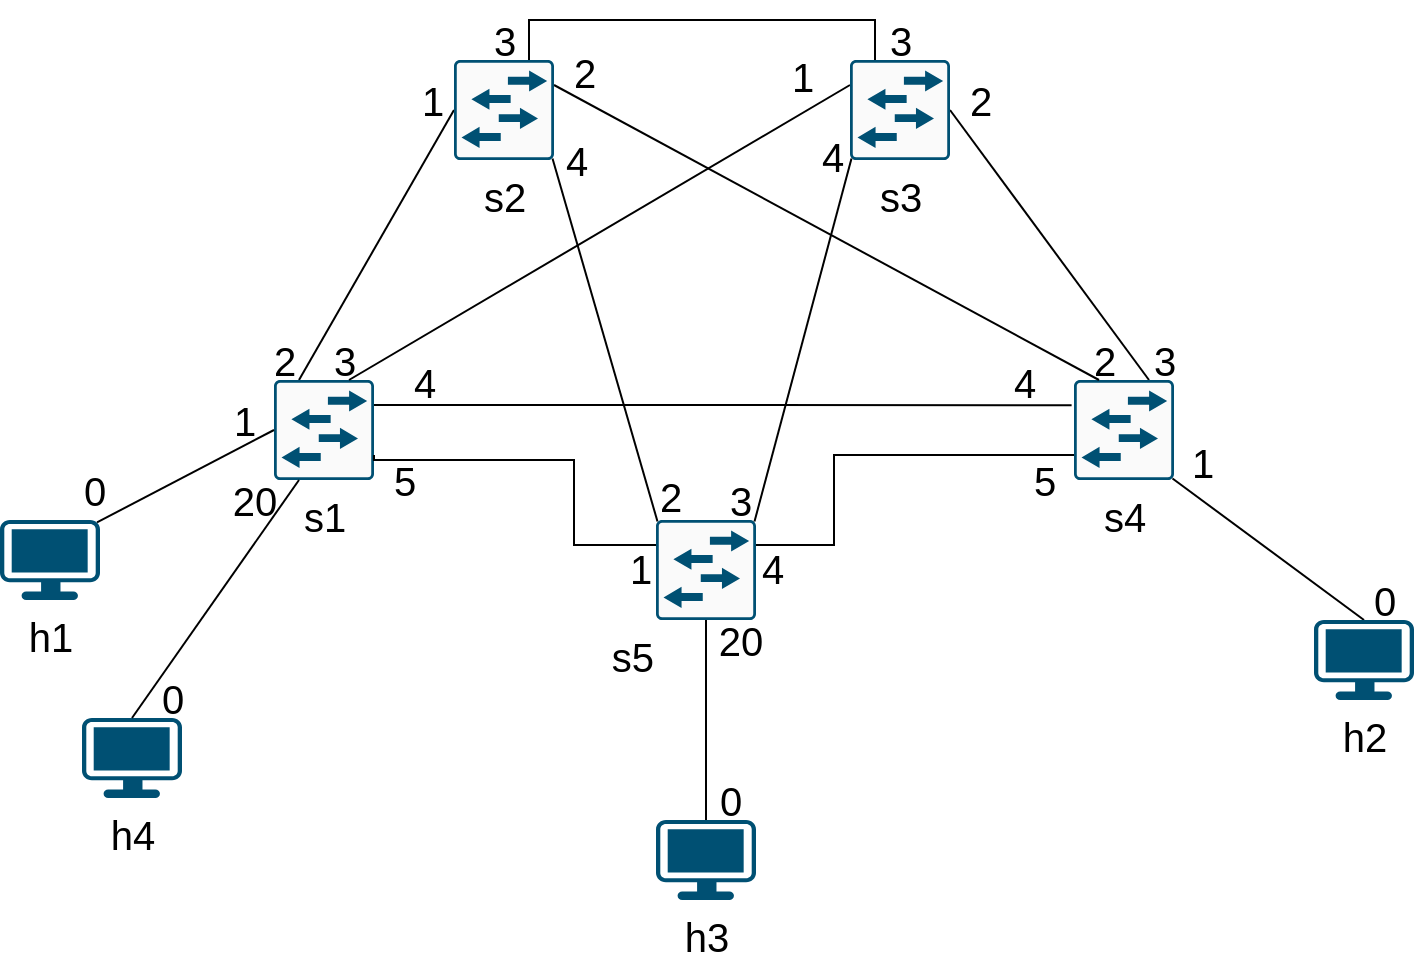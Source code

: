 <mxfile version="20.8.16" type="device"><diagram name="Página-1" id="FMIssGx31ZWzAPNsEll5"><mxGraphModel dx="1036" dy="654" grid="1" gridSize="10" guides="1" tooltips="1" connect="1" arrows="1" fold="1" page="1" pageScale="1" pageWidth="827" pageHeight="1169" math="0" shadow="0"><root><mxCell id="0"/><mxCell id="1" parent="0"/><mxCell id="IcSTJW2ZjOs-U5tJtDkX-16" style="hachureGap=4;orthogonalLoop=1;jettySize=auto;html=1;exitX=0.25;exitY=0;exitDx=0;exitDy=0;exitPerimeter=0;entryX=0;entryY=0.5;entryDx=0;entryDy=0;entryPerimeter=0;fontFamily=Helvetica;fontSize=16;rounded=1;shadow=0;strokeColor=default;startArrow=none;startFill=0;endArrow=none;endFill=0;" parent="1" source="IcSTJW2ZjOs-U5tJtDkX-1" target="IcSTJW2ZjOs-U5tJtDkX-4" edge="1"><mxGeometry relative="1" as="geometry"/></mxCell><mxCell id="IcSTJW2ZjOs-U5tJtDkX-1" value="s1" style="sketch=0;points=[[0.015,0.015,0],[0.985,0.015,0],[0.985,0.985,0],[0.015,0.985,0],[0.25,0,0],[0.5,0,0],[0.75,0,0],[1,0.25,0],[1,0.5,0],[1,0.75,0],[0.75,1,0],[0.5,1,0],[0.25,1,0],[0,0.75,0],[0,0.5,0],[0,0.25,0]];verticalLabelPosition=bottom;html=1;verticalAlign=top;aspect=fixed;align=center;pointerEvents=1;shape=mxgraph.cisco19.rect;prIcon=l2_switch;fillColor=#FAFAFA;strokeColor=#005073;hachureGap=4;jiggle=2;curveFitting=1;fontFamily=Helvetica;fontSize=20;" parent="1" vertex="1"><mxGeometry x="150" y="240" width="50" height="50" as="geometry"/></mxCell><mxCell id="IcSTJW2ZjOs-U5tJtDkX-17" style="hachureGap=4;orthogonalLoop=1;jettySize=auto;html=1;exitX=0.75;exitY=0;exitDx=0;exitDy=0;exitPerimeter=0;entryX=1;entryY=0.5;entryDx=0;entryDy=0;entryPerimeter=0;fontFamily=Helvetica;fontSize=16;rounded=1;shadow=0;strokeColor=default;startArrow=none;startFill=0;endArrow=none;endFill=0;" parent="1" source="IcSTJW2ZjOs-U5tJtDkX-2" target="IcSTJW2ZjOs-U5tJtDkX-3" edge="1"><mxGeometry relative="1" as="geometry"/></mxCell><mxCell id="IcSTJW2ZjOs-U5tJtDkX-2" value="s4" style="sketch=0;points=[[0.015,0.015,0],[0.985,0.015,0],[0.985,0.985,0],[0.015,0.985,0],[0.25,0,0],[0.5,0,0],[0.75,0,0],[1,0.25,0],[1,0.5,0],[1,0.75,0],[0.75,1,0],[0.5,1,0],[0.25,1,0],[0,0.75,0],[0,0.5,0],[0,0.25,0]];verticalLabelPosition=bottom;html=1;verticalAlign=top;aspect=fixed;align=center;pointerEvents=1;shape=mxgraph.cisco19.rect;prIcon=l2_switch;fillColor=#FAFAFA;strokeColor=#005073;hachureGap=4;jiggle=2;curveFitting=1;fontFamily=Helvetica;fontSize=20;" parent="1" vertex="1"><mxGeometry x="550" y="240" width="50" height="50" as="geometry"/></mxCell><mxCell id="IcSTJW2ZjOs-U5tJtDkX-18" style="hachureGap=4;orthogonalLoop=1;jettySize=auto;html=1;exitX=0;exitY=0.25;exitDx=0;exitDy=0;exitPerimeter=0;entryX=0.75;entryY=0;entryDx=0;entryDy=0;entryPerimeter=0;fontFamily=Helvetica;fontSize=16;rounded=1;shadow=0;strokeColor=default;startArrow=none;startFill=0;endArrow=none;endFill=0;" parent="1" source="IcSTJW2ZjOs-U5tJtDkX-3" target="IcSTJW2ZjOs-U5tJtDkX-1" edge="1"><mxGeometry relative="1" as="geometry"/></mxCell><mxCell id="IcSTJW2ZjOs-U5tJtDkX-3" value="s3" style="sketch=0;points=[[0.015,0.015,0],[0.985,0.015,0],[0.985,0.985,0],[0.015,0.985,0],[0.25,0,0],[0.5,0,0],[0.75,0,0],[1,0.25,0],[1,0.5,0],[1,0.75,0],[0.75,1,0],[0.5,1,0],[0.25,1,0],[0,0.75,0],[0,0.5,0],[0,0.25,0]];verticalLabelPosition=bottom;html=1;verticalAlign=top;aspect=fixed;align=center;pointerEvents=1;shape=mxgraph.cisco19.rect;prIcon=l2_switch;fillColor=#FAFAFA;strokeColor=#005073;hachureGap=4;jiggle=2;curveFitting=1;fontFamily=Helvetica;fontSize=20;" parent="1" vertex="1"><mxGeometry x="438" y="80" width="50" height="50" as="geometry"/></mxCell><mxCell id="IcSTJW2ZjOs-U5tJtDkX-19" style="hachureGap=4;orthogonalLoop=1;jettySize=auto;html=1;entryX=0.25;entryY=0;entryDx=0;entryDy=0;entryPerimeter=0;fontFamily=Helvetica;fontSize=16;rounded=1;shadow=0;strokeColor=default;startArrow=none;startFill=0;endArrow=none;endFill=0;exitX=1;exitY=0.25;exitDx=0;exitDy=0;exitPerimeter=0;" parent="1" source="IcSTJW2ZjOs-U5tJtDkX-4" target="IcSTJW2ZjOs-U5tJtDkX-2" edge="1"><mxGeometry relative="1" as="geometry"><mxPoint x="300" y="90" as="sourcePoint"/></mxGeometry></mxCell><mxCell id="PKB-Hc18oisr_aACpKpK-17" style="edgeStyle=none;hachureGap=4;orthogonalLoop=1;jettySize=auto;html=1;exitX=0.985;exitY=0.985;exitDx=0;exitDy=0;exitPerimeter=0;entryX=0.015;entryY=0.015;entryDx=0;entryDy=0;entryPerimeter=0;fontFamily=Architects Daughter;fontSource=https%3A%2F%2Ffonts.googleapis.com%2Fcss%3Ffamily%3DArchitects%2BDaughter;fontSize=16;endArrow=none;endFill=0;strokeColor=default;rounded=0;shadow=0;" edge="1" parent="1" source="IcSTJW2ZjOs-U5tJtDkX-4" target="PKB-Hc18oisr_aACpKpK-1"><mxGeometry relative="1" as="geometry"/></mxCell><mxCell id="IcSTJW2ZjOs-U5tJtDkX-4" value="s2" style="sketch=0;points=[[0.015,0.015,0],[0.985,0.015,0],[0.985,0.985,0],[0.015,0.985,0],[0.25,0,0],[0.5,0,0],[0.75,0,0],[1,0.25,0],[1,0.5,0],[1,0.75,0],[0.75,1,0],[0.5,1,0],[0.25,1,0],[0,0.75,0],[0,0.5,0],[0,0.25,0]];verticalLabelPosition=bottom;html=1;verticalAlign=top;aspect=fixed;align=center;pointerEvents=1;shape=mxgraph.cisco19.rect;prIcon=l2_switch;fillColor=#FAFAFA;strokeColor=#005073;hachureGap=4;jiggle=2;curveFitting=1;fontFamily=Helvetica;fontSize=20;" parent="1" vertex="1"><mxGeometry x="240" y="80" width="50" height="50" as="geometry"/></mxCell><mxCell id="IcSTJW2ZjOs-U5tJtDkX-15" style="hachureGap=4;orthogonalLoop=1;jettySize=auto;html=1;exitX=0.97;exitY=0.03;exitDx=0;exitDy=0;exitPerimeter=0;entryX=0;entryY=0.5;entryDx=0;entryDy=0;entryPerimeter=0;fontFamily=Helvetica;fontSize=16;rounded=1;shadow=0;strokeColor=default;startArrow=none;startFill=0;endArrow=none;endFill=0;" parent="1" source="IcSTJW2ZjOs-U5tJtDkX-5" target="IcSTJW2ZjOs-U5tJtDkX-1" edge="1"><mxGeometry relative="1" as="geometry"/></mxCell><mxCell id="IcSTJW2ZjOs-U5tJtDkX-5" value="h1" style="points=[[0.03,0.03,0],[0.5,0,0],[0.97,0.03,0],[1,0.4,0],[0.97,0.745,0],[0.5,1,0],[0.03,0.745,0],[0,0.4,0]];verticalLabelPosition=bottom;sketch=0;html=1;verticalAlign=top;aspect=fixed;align=center;pointerEvents=1;shape=mxgraph.cisco19.workstation;fillColor=#005073;strokeColor=none;hachureGap=4;jiggle=2;curveFitting=1;fontFamily=Helvetica;fontSize=20;" parent="1" vertex="1"><mxGeometry x="13" y="310" width="50" height="40" as="geometry"/></mxCell><mxCell id="IcSTJW2ZjOs-U5tJtDkX-21" style="hachureGap=4;orthogonalLoop=1;jettySize=auto;html=1;exitX=0.5;exitY=0;exitDx=0;exitDy=0;exitPerimeter=0;entryX=0.985;entryY=0.985;entryDx=0;entryDy=0;entryPerimeter=0;fontFamily=Helvetica;fontSize=16;rounded=1;shadow=0;strokeColor=default;startArrow=none;startFill=0;endArrow=none;endFill=0;" parent="1" source="IcSTJW2ZjOs-U5tJtDkX-20" target="IcSTJW2ZjOs-U5tJtDkX-2" edge="1"><mxGeometry relative="1" as="geometry"/></mxCell><mxCell id="IcSTJW2ZjOs-U5tJtDkX-20" value="h2" style="points=[[0.03,0.03,0],[0.5,0,0],[0.97,0.03,0],[1,0.4,0],[0.97,0.745,0],[0.5,1,0],[0.03,0.745,0],[0,0.4,0]];verticalLabelPosition=bottom;sketch=0;html=1;verticalAlign=top;aspect=fixed;align=center;pointerEvents=1;shape=mxgraph.cisco19.workstation;fillColor=#005073;strokeColor=none;hachureGap=4;jiggle=2;curveFitting=1;fontFamily=Helvetica;fontSize=20;" parent="1" vertex="1"><mxGeometry x="670" y="360" width="50" height="40" as="geometry"/></mxCell><mxCell id="IcSTJW2ZjOs-U5tJtDkX-23" value="0" style="text;html=1;align=center;verticalAlign=middle;resizable=0;points=[];autosize=1;strokeColor=none;fillColor=none;fontSize=20;fontFamily=Helvetica;" parent="1" vertex="1"><mxGeometry x="45" y="275" width="30" height="40" as="geometry"/></mxCell><mxCell id="IcSTJW2ZjOs-U5tJtDkX-24" value="0" style="text;html=1;align=center;verticalAlign=middle;resizable=0;points=[];autosize=1;strokeColor=none;fillColor=none;fontSize=20;fontFamily=Helvetica;" parent="1" vertex="1"><mxGeometry x="690" y="330" width="30" height="40" as="geometry"/></mxCell><mxCell id="IcSTJW2ZjOs-U5tJtDkX-25" value="1" style="text;html=1;align=center;verticalAlign=middle;resizable=0;points=[];autosize=1;strokeColor=none;fillColor=none;fontSize=20;fontFamily=Helvetica;" parent="1" vertex="1"><mxGeometry x="120" y="240" width="30" height="40" as="geometry"/></mxCell><mxCell id="IcSTJW2ZjOs-U5tJtDkX-26" value="1" style="text;html=1;align=center;verticalAlign=middle;resizable=0;points=[];autosize=1;strokeColor=none;fillColor=none;fontSize=20;fontFamily=Helvetica;" parent="1" vertex="1"><mxGeometry x="599" y="261" width="30" height="40" as="geometry"/></mxCell><mxCell id="IcSTJW2ZjOs-U5tJtDkX-27" value="1" style="text;html=1;align=center;verticalAlign=middle;resizable=0;points=[];autosize=1;strokeColor=none;fillColor=none;fontSize=20;fontFamily=Helvetica;" parent="1" vertex="1"><mxGeometry x="214" y="80" width="30" height="40" as="geometry"/></mxCell><mxCell id="IcSTJW2ZjOs-U5tJtDkX-28" value="1" style="text;html=1;align=center;verticalAlign=middle;resizable=0;points=[];autosize=1;strokeColor=none;fillColor=none;fontSize=20;fontFamily=Helvetica;" parent="1" vertex="1"><mxGeometry x="399" y="68" width="30" height="40" as="geometry"/></mxCell><mxCell id="IcSTJW2ZjOs-U5tJtDkX-29" value="2" style="text;html=1;align=center;verticalAlign=middle;resizable=0;points=[];autosize=1;strokeColor=none;fillColor=none;fontSize=20;fontFamily=Helvetica;" parent="1" vertex="1"><mxGeometry x="140" y="210" width="30" height="40" as="geometry"/></mxCell><mxCell id="IcSTJW2ZjOs-U5tJtDkX-30" value="3" style="text;html=1;align=center;verticalAlign=middle;resizable=0;points=[];autosize=1;strokeColor=none;fillColor=none;fontSize=20;fontFamily=Helvetica;" parent="1" vertex="1"><mxGeometry x="170" y="210" width="30" height="40" as="geometry"/></mxCell><mxCell id="IcSTJW2ZjOs-U5tJtDkX-31" value="2" style="text;html=1;align=center;verticalAlign=middle;resizable=0;points=[];autosize=1;strokeColor=none;fillColor=none;fontSize=20;fontFamily=Helvetica;" parent="1" vertex="1"><mxGeometry x="290" y="66" width="30" height="40" as="geometry"/></mxCell><mxCell id="IcSTJW2ZjOs-U5tJtDkX-32" value="2" style="text;html=1;align=center;verticalAlign=middle;resizable=0;points=[];autosize=1;strokeColor=none;fillColor=none;fontSize=20;fontFamily=Helvetica;" parent="1" vertex="1"><mxGeometry x="550" y="210" width="30" height="40" as="geometry"/></mxCell><mxCell id="IcSTJW2ZjOs-U5tJtDkX-33" value="2" style="text;html=1;align=center;verticalAlign=middle;resizable=0;points=[];autosize=1;strokeColor=none;fillColor=none;fontSize=20;fontFamily=Helvetica;" parent="1" vertex="1"><mxGeometry x="488" y="80" width="30" height="40" as="geometry"/></mxCell><mxCell id="IcSTJW2ZjOs-U5tJtDkX-34" value="3" style="text;html=1;align=center;verticalAlign=middle;resizable=0;points=[];autosize=1;strokeColor=none;fillColor=none;fontSize=20;fontFamily=Helvetica;" parent="1" vertex="1"><mxGeometry x="580" y="210" width="30" height="40" as="geometry"/></mxCell><mxCell id="zuttl3p_bnv3IiQKuOGB-2" style="edgeStyle=orthogonalEdgeStyle;rounded=0;orthogonalLoop=1;jettySize=auto;html=1;exitX=1;exitY=0.25;exitDx=0;exitDy=0;exitPerimeter=0;entryX=-0.04;entryY=1.065;entryDx=0;entryDy=0;entryPerimeter=0;endArrow=none;endFill=0;" parent="1" source="IcSTJW2ZjOs-U5tJtDkX-1" target="IcSTJW2ZjOs-U5tJtDkX-32" edge="1"><mxGeometry relative="1" as="geometry"/></mxCell><mxCell id="zuttl3p_bnv3IiQKuOGB-4" value="4" style="text;html=1;align=center;verticalAlign=middle;resizable=0;points=[];autosize=1;strokeColor=none;fillColor=none;fontSize=20;fontFamily=Helvetica;" parent="1" vertex="1"><mxGeometry x="210" y="221" width="30" height="40" as="geometry"/></mxCell><mxCell id="zuttl3p_bnv3IiQKuOGB-5" value="4" style="text;html=1;align=center;verticalAlign=middle;resizable=0;points=[];autosize=1;strokeColor=none;fillColor=none;fontSize=20;fontFamily=Helvetica;" parent="1" vertex="1"><mxGeometry x="510" y="221" width="30" height="40" as="geometry"/></mxCell><mxCell id="zuttl3p_bnv3IiQKuOGB-6" style="edgeStyle=orthogonalEdgeStyle;rounded=0;orthogonalLoop=1;jettySize=auto;html=1;exitX=0.75;exitY=0;exitDx=0;exitDy=0;exitPerimeter=0;entryX=0.25;entryY=0;entryDx=0;entryDy=0;entryPerimeter=0;endArrow=none;endFill=0;" parent="1" source="IcSTJW2ZjOs-U5tJtDkX-4" target="IcSTJW2ZjOs-U5tJtDkX-3" edge="1"><mxGeometry relative="1" as="geometry"/></mxCell><mxCell id="zuttl3p_bnv3IiQKuOGB-7" value="3" style="text;html=1;align=center;verticalAlign=middle;resizable=0;points=[];autosize=1;strokeColor=none;fillColor=none;fontSize=20;fontFamily=Helvetica;" parent="1" vertex="1"><mxGeometry x="448" y="50" width="30" height="40" as="geometry"/></mxCell><mxCell id="zuttl3p_bnv3IiQKuOGB-8" value="3" style="text;html=1;align=center;verticalAlign=middle;resizable=0;points=[];autosize=1;strokeColor=none;fillColor=none;fontSize=20;fontFamily=Helvetica;" parent="1" vertex="1"><mxGeometry x="250" y="50" width="30" height="40" as="geometry"/></mxCell><mxCell id="PKB-Hc18oisr_aACpKpK-28" style="edgeStyle=none;rounded=0;hachureGap=4;orthogonalLoop=1;jettySize=auto;html=1;exitX=0.5;exitY=1;exitDx=0;exitDy=0;exitPerimeter=0;entryX=0.5;entryY=0;entryDx=0;entryDy=0;entryPerimeter=0;shadow=0;strokeColor=default;fontFamily=Architects Daughter;fontSource=https%3A%2F%2Ffonts.googleapis.com%2Fcss%3Ffamily%3DArchitects%2BDaughter;fontSize=16;endArrow=none;endFill=0;" edge="1" parent="1" source="PKB-Hc18oisr_aACpKpK-1" target="PKB-Hc18oisr_aACpKpK-25"><mxGeometry relative="1" as="geometry"/></mxCell><mxCell id="PKB-Hc18oisr_aACpKpK-1" value="s5" style="sketch=0;points=[[0.015,0.015,0],[0.985,0.015,0],[0.985,0.985,0],[0.015,0.985,0],[0.25,0,0],[0.5,0,0],[0.75,0,0],[1,0.25,0],[1,0.5,0],[1,0.75,0],[0.75,1,0],[0.5,1,0],[0.25,1,0],[0,0.75,0],[0,0.5,0],[0,0.25,0]];verticalLabelPosition=bottom;html=1;verticalAlign=top;aspect=fixed;align=right;pointerEvents=1;shape=mxgraph.cisco19.rect;prIcon=l2_switch;fillColor=#FAFAFA;strokeColor=#005073;hachureGap=4;jiggle=2;curveFitting=1;fontFamily=Helvetica;fontSize=20;labelBackgroundColor=none;labelPosition=left;" vertex="1" parent="1"><mxGeometry x="341" y="310" width="50" height="50" as="geometry"/></mxCell><mxCell id="PKB-Hc18oisr_aACpKpK-4" value="5" style="text;html=1;align=center;verticalAlign=middle;resizable=0;points=[];autosize=1;strokeColor=none;fillColor=none;fontSize=20;fontFamily=Helvetica;" vertex="1" parent="1"><mxGeometry x="200" y="270" width="30" height="40" as="geometry"/></mxCell><mxCell id="PKB-Hc18oisr_aACpKpK-5" value="5" style="text;html=1;align=center;verticalAlign=middle;resizable=0;points=[];autosize=1;strokeColor=none;fillColor=none;fontSize=20;fontFamily=Helvetica;" vertex="1" parent="1"><mxGeometry x="520" y="270" width="30" height="40" as="geometry"/></mxCell><mxCell id="PKB-Hc18oisr_aACpKpK-8" style="edgeStyle=orthogonalEdgeStyle;rounded=0;orthogonalLoop=1;jettySize=auto;html=1;entryX=0;entryY=0.25;entryDx=0;entryDy=0;entryPerimeter=0;endArrow=none;endFill=0;exitX=1;exitY=0.75;exitDx=0;exitDy=0;exitPerimeter=0;" edge="1" parent="1" source="IcSTJW2ZjOs-U5tJtDkX-1" target="PKB-Hc18oisr_aACpKpK-1"><mxGeometry relative="1" as="geometry"><mxPoint x="250" y="280" as="sourcePoint"/><mxPoint x="587.8" y="460" as="targetPoint"/><Array as="points"><mxPoint x="200" y="280"/><mxPoint x="300" y="280"/><mxPoint x="300" y="323"/></Array></mxGeometry></mxCell><mxCell id="PKB-Hc18oisr_aACpKpK-9" style="edgeStyle=orthogonalEdgeStyle;rounded=0;orthogonalLoop=1;jettySize=auto;html=1;entryX=0;entryY=0.75;entryDx=0;entryDy=0;entryPerimeter=0;endArrow=none;endFill=0;exitX=1;exitY=0.25;exitDx=0;exitDy=0;exitPerimeter=0;" edge="1" parent="1" source="PKB-Hc18oisr_aACpKpK-1" target="IcSTJW2ZjOs-U5tJtDkX-2"><mxGeometry relative="1" as="geometry"><mxPoint x="433" y="400" as="sourcePoint"/><mxPoint x="573" y="457.5" as="targetPoint"/><Array as="points"><mxPoint x="430" y="323"/><mxPoint x="430" y="278"/></Array></mxGeometry></mxCell><mxCell id="PKB-Hc18oisr_aACpKpK-10" value="1" style="text;html=1;align=center;verticalAlign=middle;resizable=0;points=[];autosize=1;strokeColor=none;fillColor=none;fontSize=20;fontFamily=Helvetica;" vertex="1" parent="1"><mxGeometry x="318" y="314" width="30" height="40" as="geometry"/></mxCell><mxCell id="PKB-Hc18oisr_aACpKpK-11" value="4" style="text;html=1;align=center;verticalAlign=middle;resizable=0;points=[];autosize=1;strokeColor=none;fillColor=none;fontSize=20;fontFamily=Helvetica;" vertex="1" parent="1"><mxGeometry x="384" y="314" width="30" height="40" as="geometry"/></mxCell><mxCell id="PKB-Hc18oisr_aACpKpK-18" style="edgeStyle=none;hachureGap=4;orthogonalLoop=1;jettySize=auto;html=1;exitX=0.015;exitY=0.985;exitDx=0;exitDy=0;exitPerimeter=0;entryX=0.985;entryY=0.015;entryDx=0;entryDy=0;entryPerimeter=0;fontFamily=Architects Daughter;fontSource=https%3A%2F%2Ffonts.googleapis.com%2Fcss%3Ffamily%3DArchitects%2BDaughter;fontSize=16;endArrow=none;endFill=0;strokeColor=default;rounded=0;shadow=0;" edge="1" parent="1" source="IcSTJW2ZjOs-U5tJtDkX-3" target="PKB-Hc18oisr_aACpKpK-1"><mxGeometry relative="1" as="geometry"><mxPoint x="299.25" y="139.25" as="sourcePoint"/><mxPoint x="351.75" y="320.75" as="targetPoint"/></mxGeometry></mxCell><mxCell id="PKB-Hc18oisr_aACpKpK-19" value="2" style="text;html=1;align=center;verticalAlign=middle;resizable=0;points=[];autosize=1;strokeColor=none;fillColor=none;fontSize=20;fontFamily=Helvetica;" vertex="1" parent="1"><mxGeometry x="333" y="278" width="30" height="40" as="geometry"/></mxCell><mxCell id="PKB-Hc18oisr_aACpKpK-20" value="3" style="text;html=1;align=center;verticalAlign=middle;resizable=0;points=[];autosize=1;strokeColor=none;fillColor=none;fontSize=20;fontFamily=Helvetica;" vertex="1" parent="1"><mxGeometry x="368" y="280" width="30" height="40" as="geometry"/></mxCell><mxCell id="PKB-Hc18oisr_aACpKpK-23" value="4" style="text;html=1;align=center;verticalAlign=middle;resizable=0;points=[];autosize=1;strokeColor=none;fillColor=none;fontSize=20;fontFamily=Helvetica;" vertex="1" parent="1"><mxGeometry x="414" y="108" width="30" height="40" as="geometry"/></mxCell><mxCell id="PKB-Hc18oisr_aACpKpK-24" value="4" style="text;html=1;align=center;verticalAlign=middle;resizable=0;points=[];autosize=1;strokeColor=none;fillColor=none;fontSize=20;fontFamily=Helvetica;" vertex="1" parent="1"><mxGeometry x="286" y="110" width="30" height="40" as="geometry"/></mxCell><mxCell id="PKB-Hc18oisr_aACpKpK-25" value="h3" style="points=[[0.03,0.03,0],[0.5,0,0],[0.97,0.03,0],[1,0.4,0],[0.97,0.745,0],[0.5,1,0],[0.03,0.745,0],[0,0.4,0]];verticalLabelPosition=bottom;sketch=0;html=1;verticalAlign=top;aspect=fixed;align=center;pointerEvents=1;shape=mxgraph.cisco19.workstation;fillColor=#005073;strokeColor=none;hachureGap=4;jiggle=2;curveFitting=1;fontFamily=Helvetica;fontSize=20;" vertex="1" parent="1"><mxGeometry x="341" y="460" width="50" height="40" as="geometry"/></mxCell><mxCell id="PKB-Hc18oisr_aACpKpK-26" value="h4" style="points=[[0.03,0.03,0],[0.5,0,0],[0.97,0.03,0],[1,0.4,0],[0.97,0.745,0],[0.5,1,0],[0.03,0.745,0],[0,0.4,0]];verticalLabelPosition=bottom;sketch=0;html=1;verticalAlign=top;aspect=fixed;align=center;pointerEvents=1;shape=mxgraph.cisco19.workstation;fillColor=#005073;strokeColor=none;hachureGap=4;jiggle=2;curveFitting=1;fontFamily=Helvetica;fontSize=20;" vertex="1" parent="1"><mxGeometry x="54" y="409" width="50" height="40" as="geometry"/></mxCell><mxCell id="PKB-Hc18oisr_aACpKpK-31" value="0" style="text;html=1;align=center;verticalAlign=middle;resizable=0;points=[];autosize=1;strokeColor=none;fillColor=none;fontSize=20;fontFamily=Helvetica;" vertex="1" parent="1"><mxGeometry x="363" y="430" width="30" height="40" as="geometry"/></mxCell><mxCell id="PKB-Hc18oisr_aACpKpK-32" value="0" style="text;html=1;align=center;verticalAlign=middle;resizable=0;points=[];autosize=1;strokeColor=none;fillColor=none;fontSize=20;fontFamily=Helvetica;" vertex="1" parent="1"><mxGeometry x="84" y="379" width="30" height="40" as="geometry"/></mxCell><mxCell id="PKB-Hc18oisr_aACpKpK-33" value="20" style="text;html=1;align=center;verticalAlign=middle;resizable=0;points=[];autosize=1;strokeColor=none;fillColor=none;fontSize=20;fontFamily=Helvetica;" vertex="1" parent="1"><mxGeometry x="358" y="350" width="50" height="40" as="geometry"/></mxCell><mxCell id="PKB-Hc18oisr_aACpKpK-34" style="hachureGap=4;orthogonalLoop=1;jettySize=auto;html=1;exitX=0.5;exitY=0;exitDx=0;exitDy=0;exitPerimeter=0;entryX=0.25;entryY=1;entryDx=0;entryDy=0;entryPerimeter=0;fontFamily=Helvetica;fontSize=16;rounded=1;shadow=0;strokeColor=default;startArrow=none;startFill=0;endArrow=none;endFill=0;" edge="1" parent="1" source="PKB-Hc18oisr_aACpKpK-26" target="IcSTJW2ZjOs-U5tJtDkX-1"><mxGeometry relative="1" as="geometry"><mxPoint x="65" y="370" as="sourcePoint"/><mxPoint x="160.75" y="299.25" as="targetPoint"/></mxGeometry></mxCell><mxCell id="PKB-Hc18oisr_aACpKpK-37" value="20" style="text;html=1;align=center;verticalAlign=middle;resizable=0;points=[];autosize=1;strokeColor=none;fillColor=none;fontSize=20;fontFamily=Helvetica;" vertex="1" parent="1"><mxGeometry x="115" y="280" width="50" height="40" as="geometry"/></mxCell></root></mxGraphModel></diagram></mxfile>